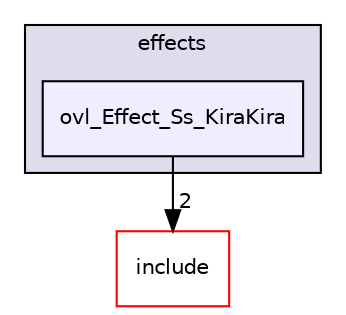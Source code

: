 digraph "src/overlays/effects/ovl_Effect_Ss_KiraKira" {
  compound=true
  node [ fontsize="10", fontname="Helvetica"];
  edge [ labelfontsize="10", labelfontname="Helvetica"];
  subgraph clusterdir_d7d63ed29fdd4206bb68b2cd46ee04ef {
    graph [ bgcolor="#ddddee", pencolor="black", label="effects" fontname="Helvetica", fontsize="10", URL="dir_d7d63ed29fdd4206bb68b2cd46ee04ef.html"]
  dir_2799fa34dcd2717e4edf1b722d03b347 [shape=box, label="ovl_Effect_Ss_KiraKira", style="filled", fillcolor="#eeeeff", pencolor="black", URL="dir_2799fa34dcd2717e4edf1b722d03b347.html"];
  }
  dir_d44c64559bbebec7f509842c48db8b23 [shape=box label="include" fillcolor="white" style="filled" color="red" URL="dir_d44c64559bbebec7f509842c48db8b23.html"];
  dir_2799fa34dcd2717e4edf1b722d03b347->dir_d44c64559bbebec7f509842c48db8b23 [headlabel="2", labeldistance=1.5 headhref="dir_000470_000000.html"];
}
